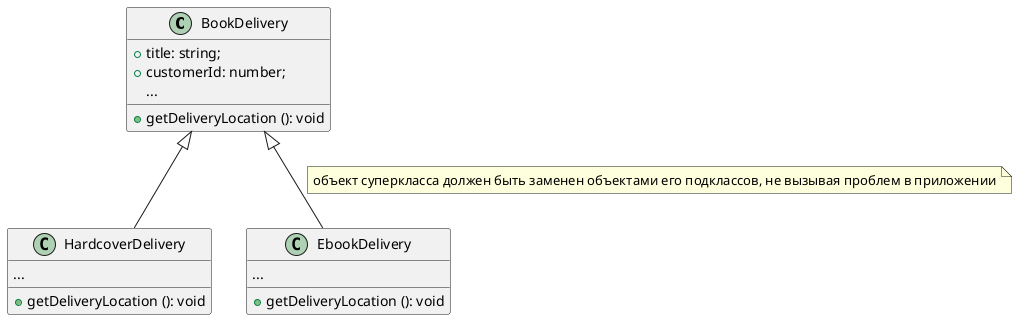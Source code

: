 @startuml

class BookDelivery {
    + title: string;
    + customerId: number;
    ...
    + getDeliveryLocation (): void
}

class HardcoverDelivery extends BookDelivery {
    ...
    + getDeliveryLocation (): void
}

class EbookDelivery extends BookDelivery {
    ...
    + getDeliveryLocation (): void
}

note on link: объект суперкласса должен быть заменен объектами его подклассов, не вызывая проблем в приложении


@enduml